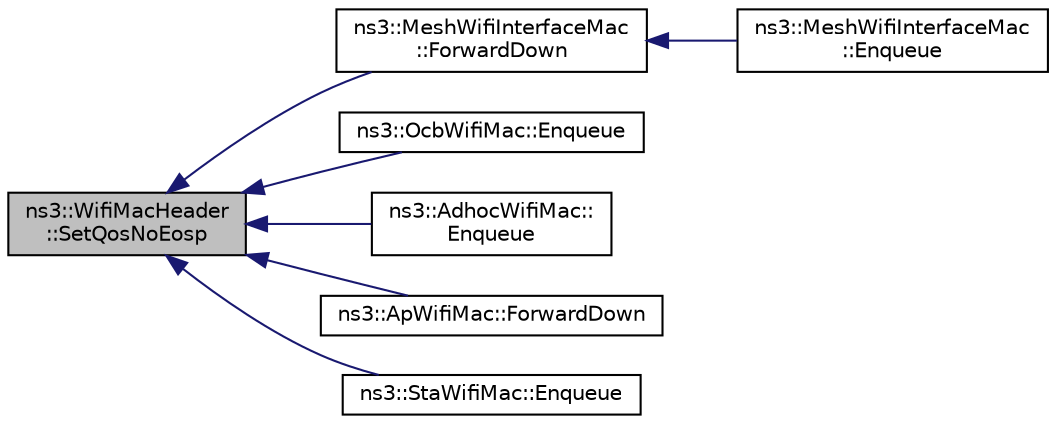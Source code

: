 digraph "ns3::WifiMacHeader::SetQosNoEosp"
{
  edge [fontname="Helvetica",fontsize="10",labelfontname="Helvetica",labelfontsize="10"];
  node [fontname="Helvetica",fontsize="10",shape=record];
  rankdir="LR";
  Node1 [label="ns3::WifiMacHeader\l::SetQosNoEosp",height=0.2,width=0.4,color="black", fillcolor="grey75", style="filled", fontcolor="black"];
  Node1 -> Node2 [dir="back",color="midnightblue",fontsize="10",style="solid"];
  Node2 [label="ns3::MeshWifiInterfaceMac\l::ForwardDown",height=0.2,width=0.4,color="black", fillcolor="white", style="filled",URL="$d0/dd8/classns3_1_1MeshWifiInterfaceMac.html#ae8b4803a5031cf433ca13857ac6b3e93",tooltip="Send frame. Frame is supposed to be tagged by routing information. "];
  Node2 -> Node3 [dir="back",color="midnightblue",fontsize="10",style="solid"];
  Node3 [label="ns3::MeshWifiInterfaceMac\l::Enqueue",height=0.2,width=0.4,color="black", fillcolor="white", style="filled",URL="$d0/dd8/classns3_1_1MeshWifiInterfaceMac.html#a422554d3fcb60a5457db577d448cb608"];
  Node1 -> Node4 [dir="back",color="midnightblue",fontsize="10",style="solid"];
  Node4 [label="ns3::OcbWifiMac::Enqueue",height=0.2,width=0.4,color="black", fillcolor="white", style="filled",URL="$d0/dd1/classns3_1_1OcbWifiMac.html#a0e2d6d1c5841a46d5649a9b31cf9d51c"];
  Node1 -> Node5 [dir="back",color="midnightblue",fontsize="10",style="solid"];
  Node5 [label="ns3::AdhocWifiMac::\lEnqueue",height=0.2,width=0.4,color="black", fillcolor="white", style="filled",URL="$da/dec/classns3_1_1AdhocWifiMac.html#a743d39d87f61965d34d41292b0650b87"];
  Node1 -> Node6 [dir="back",color="midnightblue",fontsize="10",style="solid"];
  Node6 [label="ns3::ApWifiMac::ForwardDown",height=0.2,width=0.4,color="black", fillcolor="white", style="filled",URL="$d0/d51/classns3_1_1ApWifiMac.html#abcc518337b1ccf6ebd983bc36a004bb4"];
  Node1 -> Node7 [dir="back",color="midnightblue",fontsize="10",style="solid"];
  Node7 [label="ns3::StaWifiMac::Enqueue",height=0.2,width=0.4,color="black", fillcolor="white", style="filled",URL="$de/dbf/classns3_1_1StaWifiMac.html#aac28ec947ebda4162641f9694f5cac28"];
}
